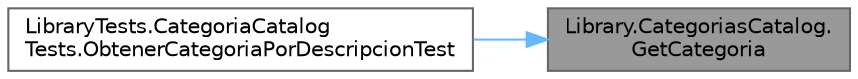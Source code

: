 digraph "Library.CategoriasCatalog.GetCategoria"
{
 // INTERACTIVE_SVG=YES
 // LATEX_PDF_SIZE
  bgcolor="transparent";
  edge [fontname=Helvetica,fontsize=10,labelfontname=Helvetica,labelfontsize=10];
  node [fontname=Helvetica,fontsize=10,shape=box,height=0.2,width=0.4];
  rankdir="RL";
  Node1 [label="Library.CategoriasCatalog.\lGetCategoria",height=0.2,width=0.4,color="gray40", fillcolor="grey60", style="filled", fontcolor="black",tooltip="Método para obtener una categoría por descripción."];
  Node1 -> Node2 [dir="back",color="steelblue1",style="solid"];
  Node2 [label="LibraryTests.CategoriaCatalog\lTests.ObtenerCategoriaPorDescripcionTest",height=0.2,width=0.4,color="grey40", fillcolor="white", style="filled",URL="$classLibraryTests_1_1CategoriaCatalogTests.html#abaa4d697938f1a8e540c85c4c4531b85",tooltip="Test para cuando se quiere obtener una categoría por su descripción"];
}
